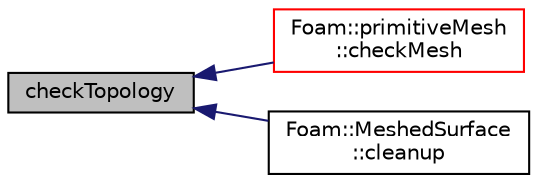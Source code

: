 digraph "checkTopology"
{
  bgcolor="transparent";
  edge [fontname="Helvetica",fontsize="10",labelfontname="Helvetica",labelfontsize="10"];
  node [fontname="Helvetica",fontsize="10",shape=record];
  rankdir="LR";
  Node1 [label="checkTopology",height=0.2,width=0.4,color="black", fillcolor="grey75", style="filled", fontcolor="black"];
  Node1 -> Node2 [dir="back",color="midnightblue",fontsize="10",style="solid",fontname="Helvetica"];
  Node2 [label="Foam::primitiveMesh\l::checkMesh",height=0.2,width=0.4,color="red",URL="$a01967.html#ac739af358952a81ae509ef75becbecf5",tooltip="Check mesh for correctness. Returns false for no error. "];
  Node1 -> Node3 [dir="back",color="midnightblue",fontsize="10",style="solid",fontname="Helvetica"];
  Node3 [label="Foam::MeshedSurface\l::cleanup",height=0.2,width=0.4,color="black",URL="$a01463.html#a71fb3698346366a55da6e64bdf82a89f",tooltip="Remove invalid faces. "];
}
